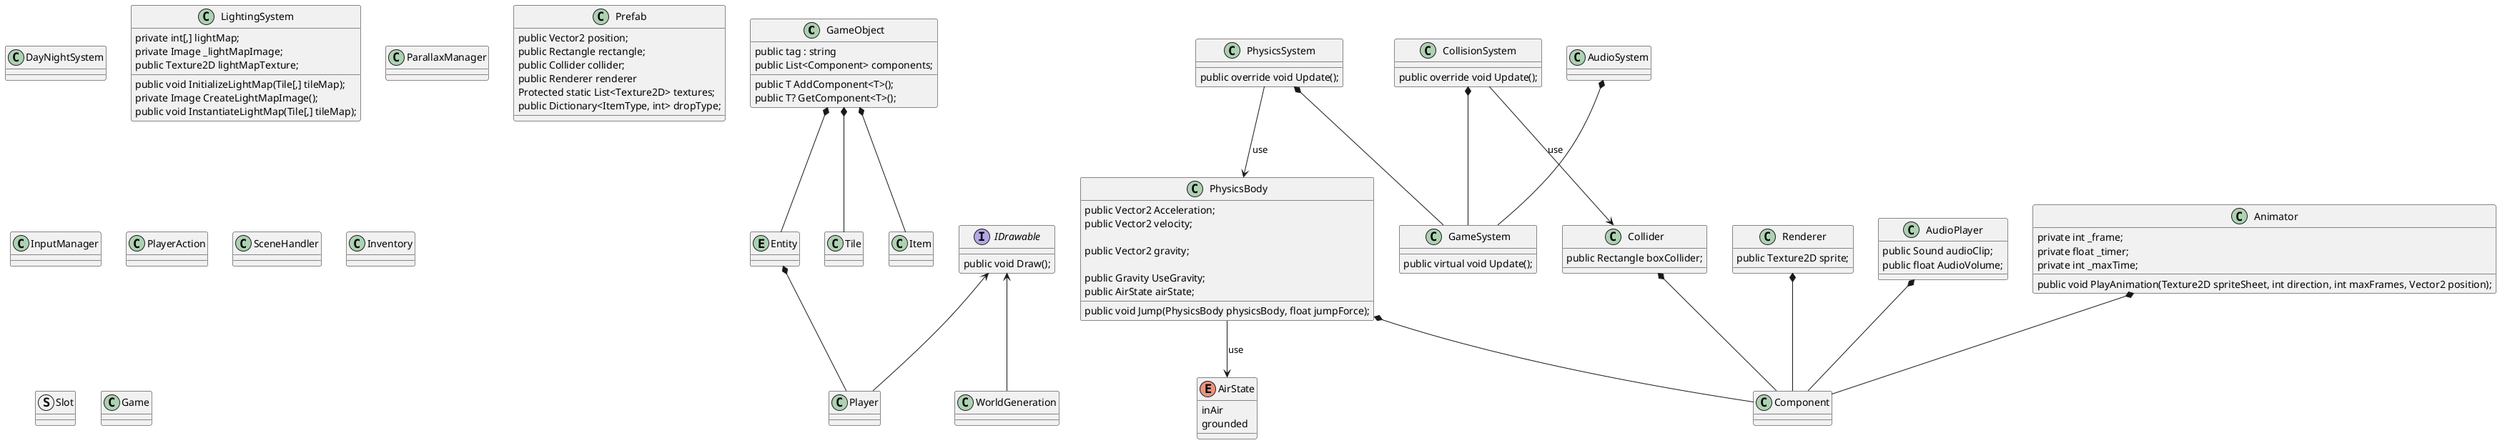 @startuml SlutProjekt2

Class GameObject{
    public tag : string
    public T AddComponent<T>();
    public T? GetComponent<T>();
    public List<Component> components;
}

Class GameSystem{
    public virtual void Update();
}


Class PhysicsSystem{
    public override void Update();
}

Class CollisionSystem{
    public override void Update();
}

Class PhysicsBody{
    public Vector2 Acceleration;
    public Vector2 velocity;

    public Vector2 gravity;

    public Gravity UseGravity;
    public AirState airState;

    public void Jump(PhysicsBody physicsBody, float jumpForce);
}
Enum AirState{
    inAir
    grounded
}

Class Collider{
    public Rectangle boxCollider;
}

Class Renderer{
    public Texture2D sprite;
}

Class AudioPlayer{
    public Sound audioClip;
    public float AudioVolume;
}

Class Animator 
{
    private int _frame;
    private float _timer;
    private int _maxTime;

    public void PlayAnimation(Texture2D spriteSheet, int direction, int maxFrames, Vector2 position);
}

Interface IDrawable{
    public void Draw();
}

Class WorldGeneration{

}

Class Component {

}

Class DayNightSystem{

} 

Class LightingSystem{
    private int[,] lightMap;
    private Image _lightMapImage;
    public Texture2D lightMapTexture;

    public void InitializeLightMap(Tile[,] tileMap);
    private Image CreateLightMapImage();
    public void InstantiateLightMap(Tile[,] tileMap);
}

Class AudioSystem{}

Class ParallaxManager{}

Class Prefab{
    public Vector2 position;
    public Rectangle rectangle;
    public Collider collider;
    public Renderer renderer
    Protected static List<Texture2D> textures;
    public Dictionary<ItemType, int> dropType;
}

Class InputManager{}

Class PlayerAction{}

Class SceneHandler{}

Class Inventory{}

Struct Slot{

}

PhysicsSystem --> PhysicsBody : use
PhysicsSystem *-- GameSystem 
PhysicsBody --> AirState : use  
CollisionSystem --> Collider : use
CollisionSystem *-- GameSystem 

AudioSystem *-- GameSystem 
' LightingSystem *-- GameSystem



Collider *-- Component 
PhysicsBody *-- Component 
Renderer *-- Component
AudioPlayer *-- Component
Animator *-- Component

Class Player{}

Entity Entity{}

Class Tile{}

GameObject *-- Entity 
GameObject *-- Tile 
GameObject *-- Item

Entity *-- Player
IDrawable <-- Player
IDrawable <-- WorldGeneration

Class Game{

}

@enduml